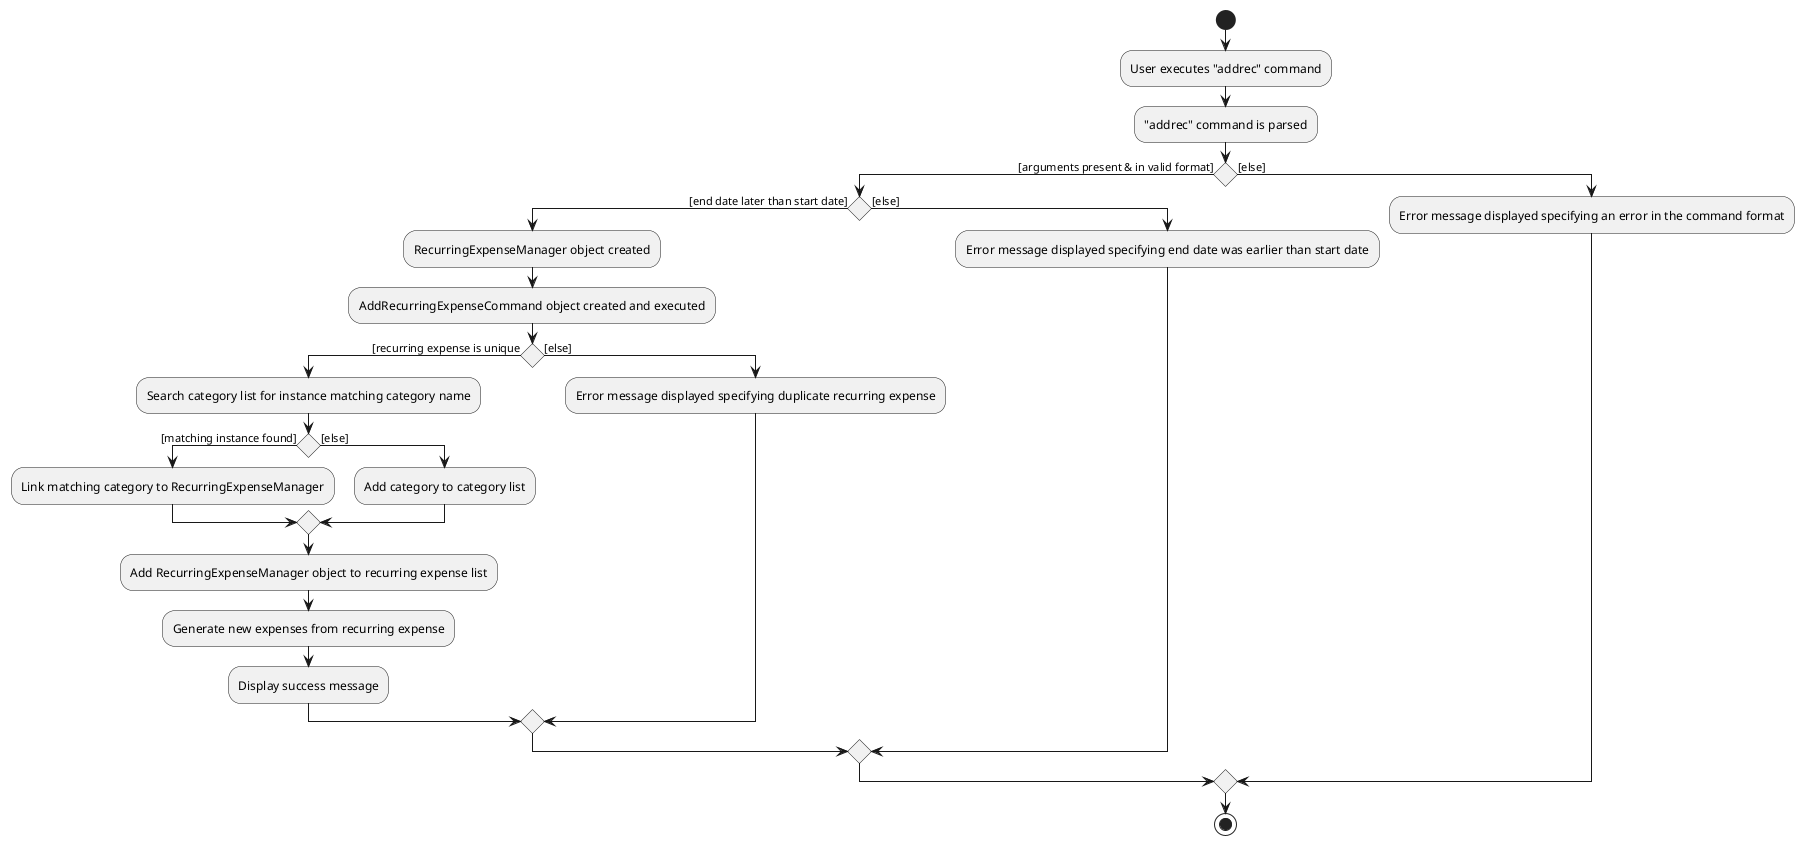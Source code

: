@startuml
start
:User executes "addrec" command;
:"addrec" command is parsed;

if () then ([arguments present & in valid format])
    if () then ([end date later than start date])
        :RecurringExpenseManager object created;
        :AddRecurringExpenseCommand object created and executed;
        if () then ([recurring expense is unique)
            :Search category list for instance matching category name;
            if () then ([matching instance found])
                :Link matching category to RecurringExpenseManager;
            else ([else])
                :Add category to category list;
            endif;
            :Add RecurringExpenseManager object to recurring expense list;
            :Generate new expenses from recurring expense;
            :Display success message;
        else ([else])
            :Error message displayed specifying duplicate recurring expense;
        endif
    else ([else])
        :Error message displayed specifying end date was earlier than start date;
    endif

else ([else])
    :Error message displayed specifying an error in the command format;
endif
stop
@enduml

